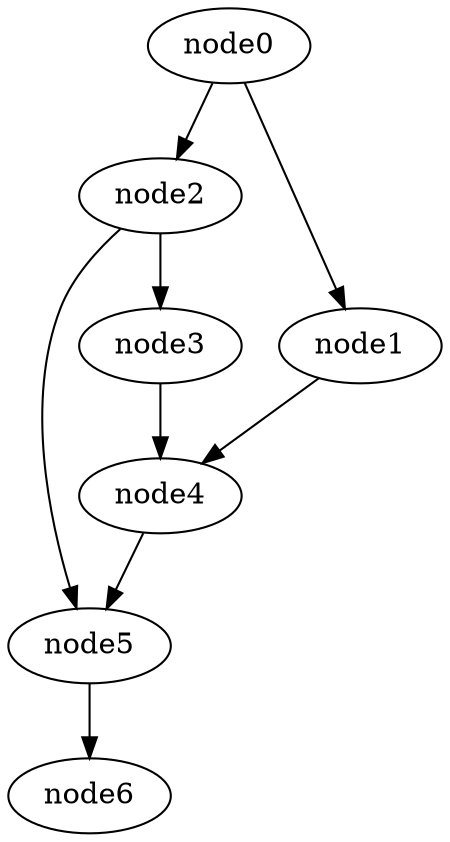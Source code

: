 digraph g{
	node6
	node5 -> node6
	node4 -> node5
	node3 -> node4
	node2 -> node5
	node2 -> node3
	node1 -> node4
	node0 -> node2
	node0 -> node1
}
